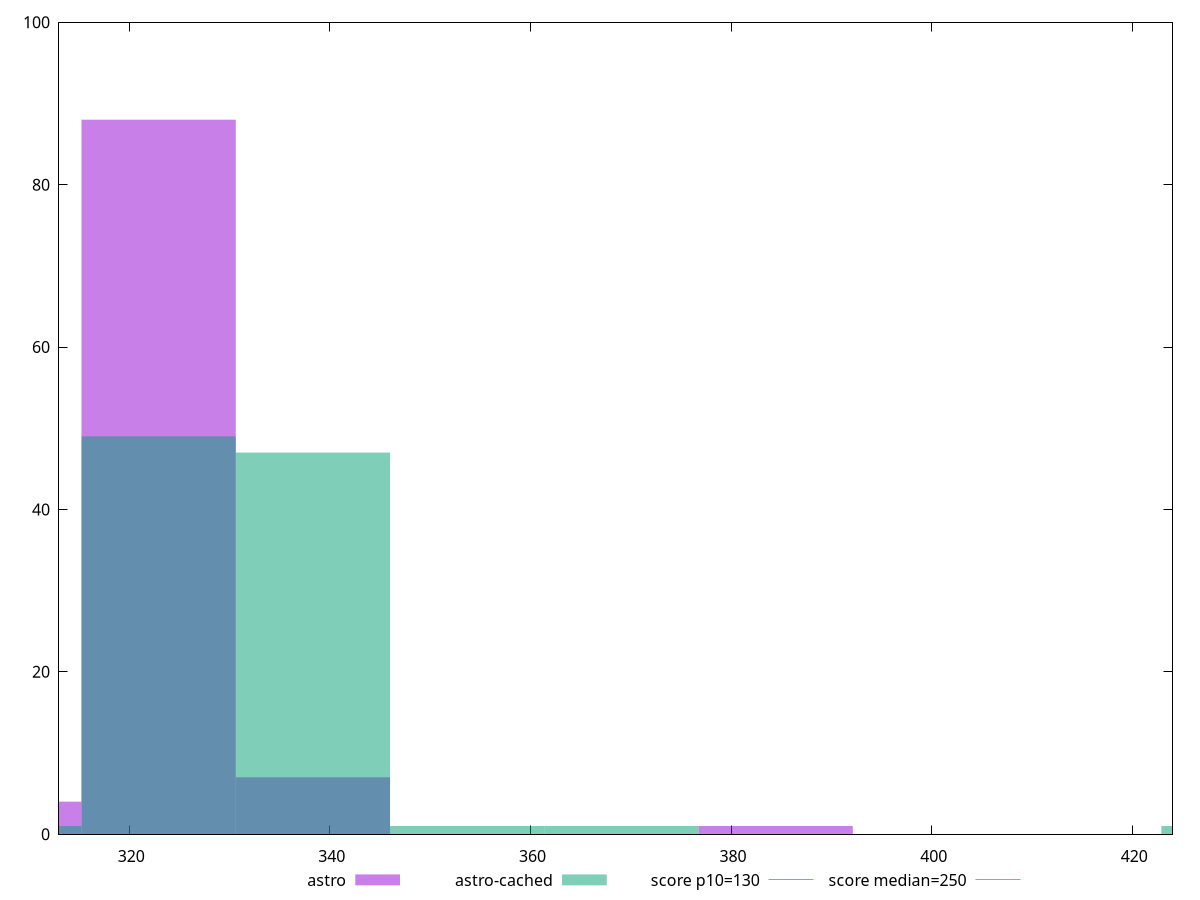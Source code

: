 reset

$astro <<EOF
384.442233543908 1
322.9314761768827 88
307.5537868351264 4
338.309165518639 7
EOF

$astroCached <<EOF
322.9314761768827 49
338.309165518639 47
307.5537868351264 1
353.68685486039533 1
369.06454420215164 1
430.57530156917693 1
EOF

set key outside below
set boxwidth 15.37768934175632
set xrange [313:424]
set yrange [0:100]
set trange [0:100]
set style fill transparent solid 0.5 noborder

set parametric
set terminal svg size 640, 500 enhanced background rgb 'white'
set output "reports/report_00033_2021-03-01T14-23-16.841Z/max-potential-fid/comparison/histogram/0_vs_1.svg"

plot $astro title "astro" with boxes, \
     $astroCached title "astro-cached" with boxes, \
     130,t title "score p10=130", \
     250,t title "score median=250"

reset
